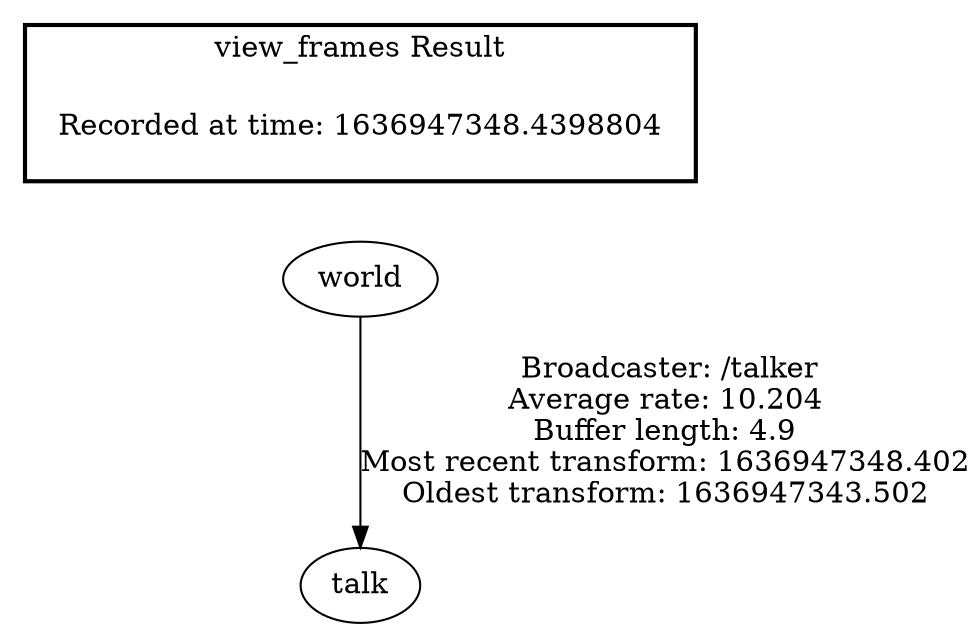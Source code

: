 digraph G {
"world" -> "talk"[label=" Broadcaster: /talker\nAverage rate: 10.204\nBuffer length: 4.9\nMost recent transform: 1636947348.402\nOldest transform: 1636947343.502\n"];
edge [style=invis];
 subgraph cluster_legend { style=bold; color=black; label ="view_frames Result";
"Recorded at time: 1636947348.4398804"[ shape=plaintext ] ;
}->"world";
}